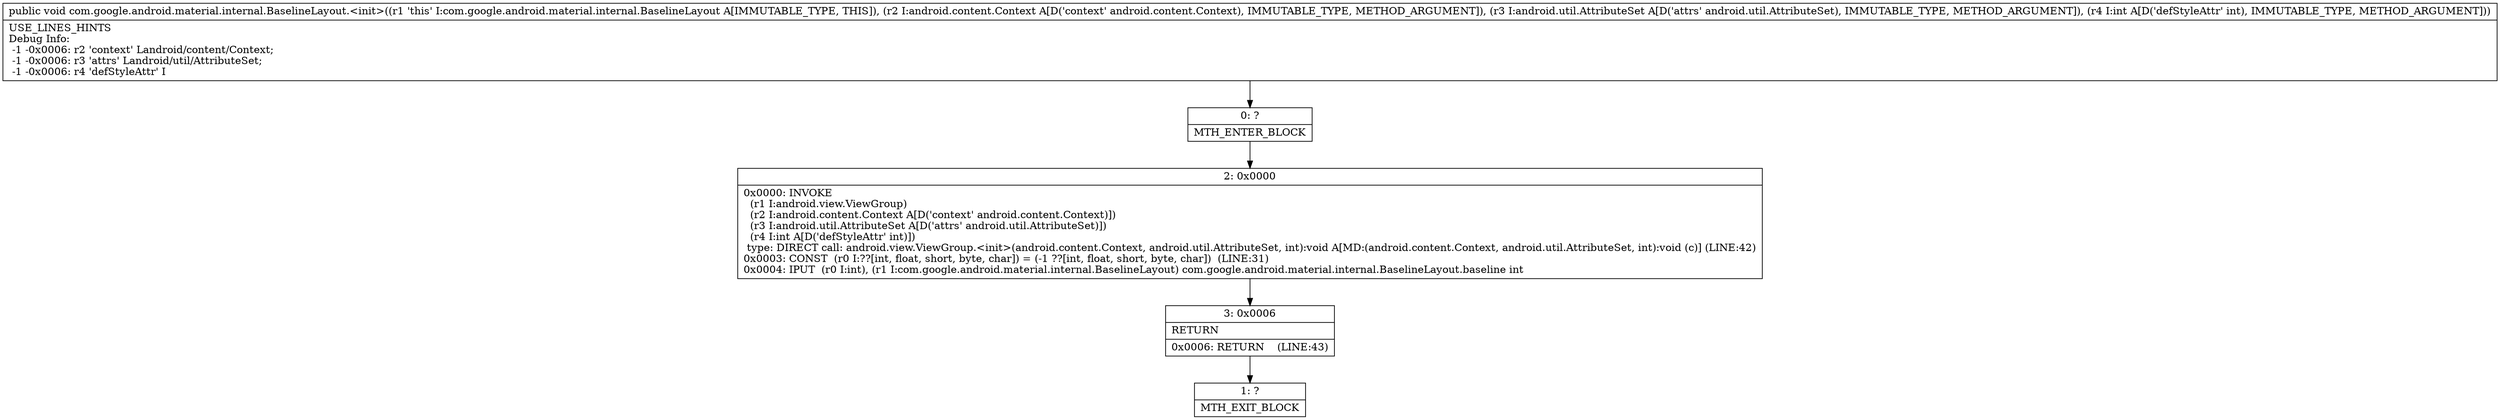 digraph "CFG forcom.google.android.material.internal.BaselineLayout.\<init\>(Landroid\/content\/Context;Landroid\/util\/AttributeSet;I)V" {
Node_0 [shape=record,label="{0\:\ ?|MTH_ENTER_BLOCK\l}"];
Node_2 [shape=record,label="{2\:\ 0x0000|0x0000: INVOKE  \l  (r1 I:android.view.ViewGroup)\l  (r2 I:android.content.Context A[D('context' android.content.Context)])\l  (r3 I:android.util.AttributeSet A[D('attrs' android.util.AttributeSet)])\l  (r4 I:int A[D('defStyleAttr' int)])\l type: DIRECT call: android.view.ViewGroup.\<init\>(android.content.Context, android.util.AttributeSet, int):void A[MD:(android.content.Context, android.util.AttributeSet, int):void (c)] (LINE:42)\l0x0003: CONST  (r0 I:??[int, float, short, byte, char]) = (\-1 ??[int, float, short, byte, char])  (LINE:31)\l0x0004: IPUT  (r0 I:int), (r1 I:com.google.android.material.internal.BaselineLayout) com.google.android.material.internal.BaselineLayout.baseline int \l}"];
Node_3 [shape=record,label="{3\:\ 0x0006|RETURN\l|0x0006: RETURN    (LINE:43)\l}"];
Node_1 [shape=record,label="{1\:\ ?|MTH_EXIT_BLOCK\l}"];
MethodNode[shape=record,label="{public void com.google.android.material.internal.BaselineLayout.\<init\>((r1 'this' I:com.google.android.material.internal.BaselineLayout A[IMMUTABLE_TYPE, THIS]), (r2 I:android.content.Context A[D('context' android.content.Context), IMMUTABLE_TYPE, METHOD_ARGUMENT]), (r3 I:android.util.AttributeSet A[D('attrs' android.util.AttributeSet), IMMUTABLE_TYPE, METHOD_ARGUMENT]), (r4 I:int A[D('defStyleAttr' int), IMMUTABLE_TYPE, METHOD_ARGUMENT]))  | USE_LINES_HINTS\lDebug Info:\l  \-1 \-0x0006: r2 'context' Landroid\/content\/Context;\l  \-1 \-0x0006: r3 'attrs' Landroid\/util\/AttributeSet;\l  \-1 \-0x0006: r4 'defStyleAttr' I\l}"];
MethodNode -> Node_0;Node_0 -> Node_2;
Node_2 -> Node_3;
Node_3 -> Node_1;
}

